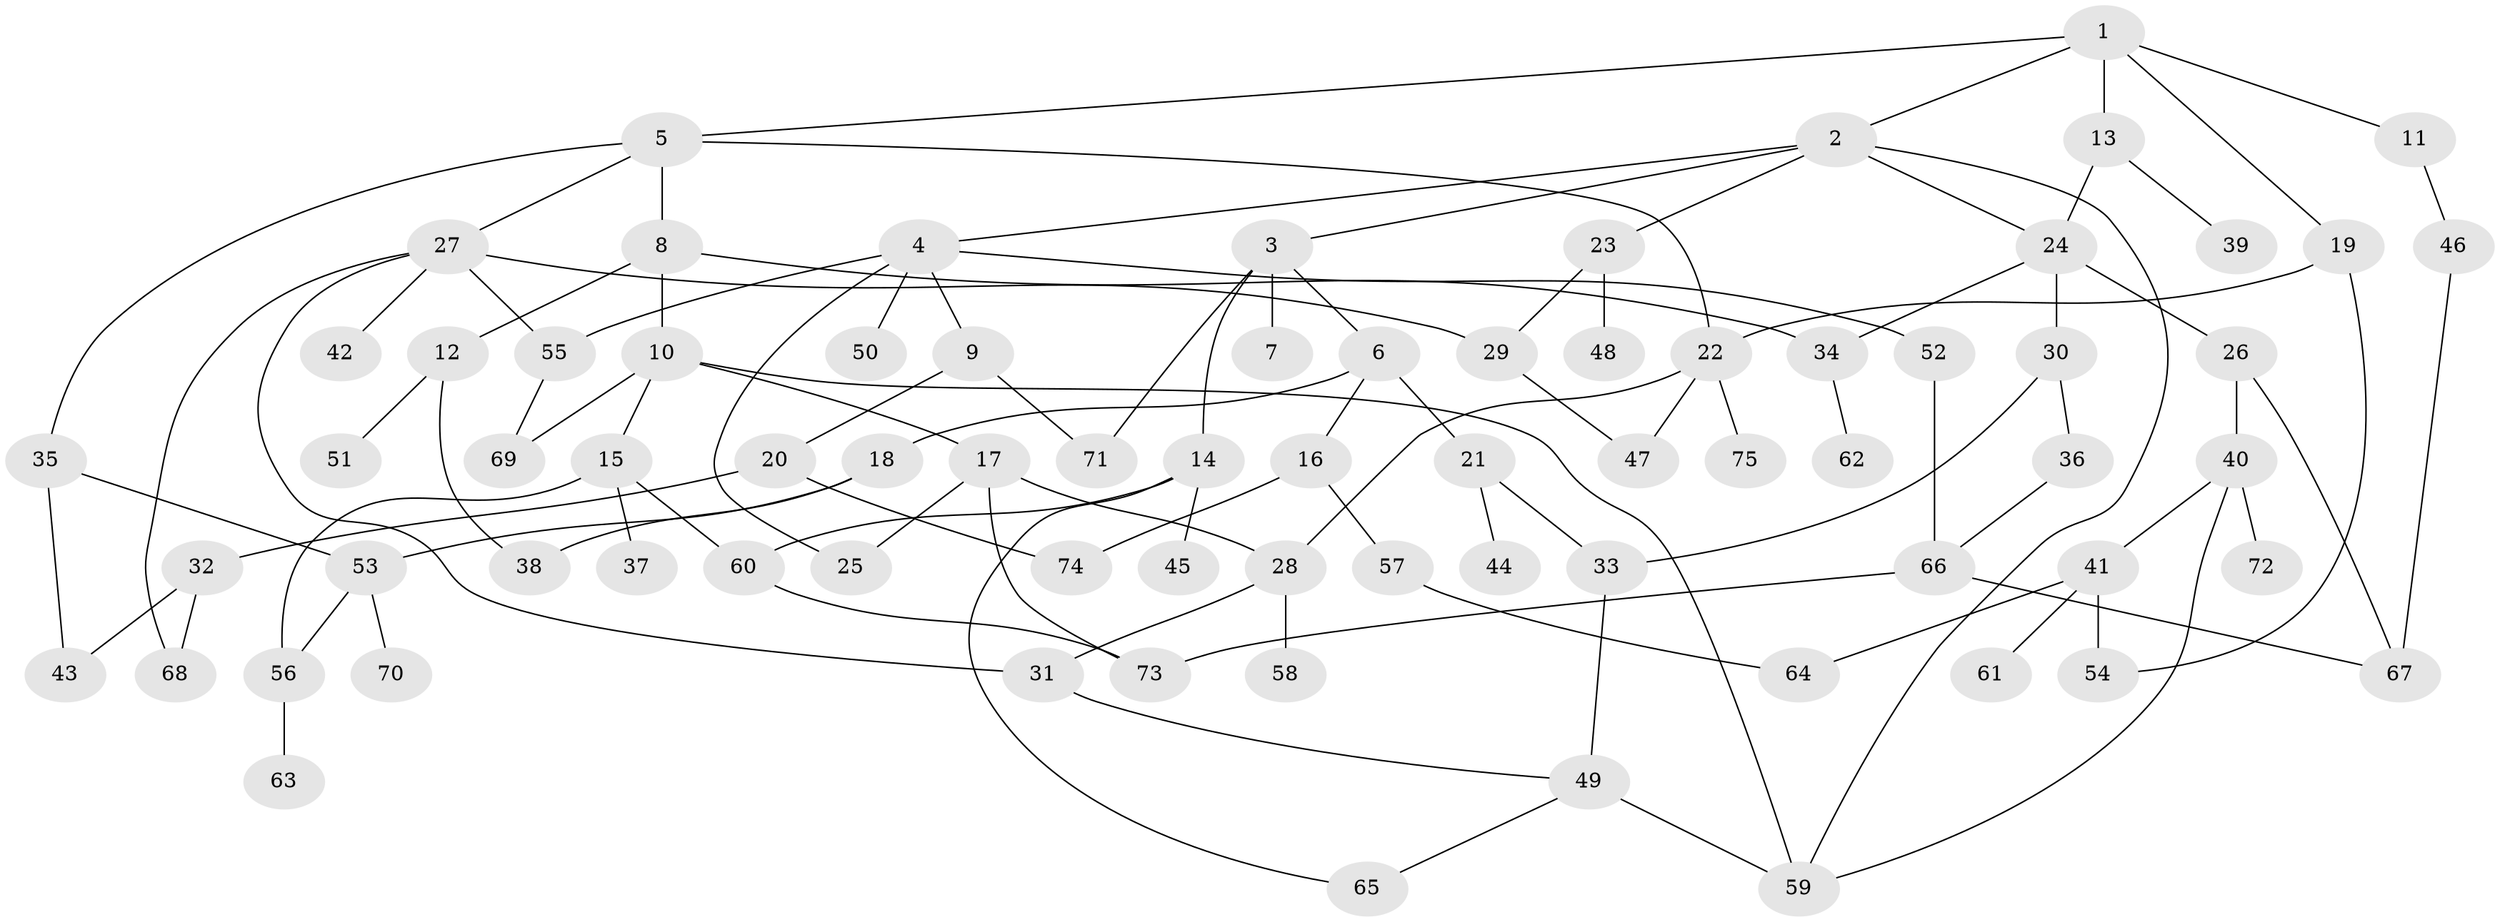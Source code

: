 // coarse degree distribution, {1: 0.2692307692307692, 2: 0.21153846153846154, 3: 0.17307692307692307, 9: 0.057692307692307696, 4: 0.1346153846153846, 5: 0.15384615384615385}
// Generated by graph-tools (version 1.1) at 2025/46/03/04/25 21:46:14]
// undirected, 75 vertices, 105 edges
graph export_dot {
graph [start="1"]
  node [color=gray90,style=filled];
  1;
  2;
  3;
  4;
  5;
  6;
  7;
  8;
  9;
  10;
  11;
  12;
  13;
  14;
  15;
  16;
  17;
  18;
  19;
  20;
  21;
  22;
  23;
  24;
  25;
  26;
  27;
  28;
  29;
  30;
  31;
  32;
  33;
  34;
  35;
  36;
  37;
  38;
  39;
  40;
  41;
  42;
  43;
  44;
  45;
  46;
  47;
  48;
  49;
  50;
  51;
  52;
  53;
  54;
  55;
  56;
  57;
  58;
  59;
  60;
  61;
  62;
  63;
  64;
  65;
  66;
  67;
  68;
  69;
  70;
  71;
  72;
  73;
  74;
  75;
  1 -- 2;
  1 -- 5;
  1 -- 11;
  1 -- 13;
  1 -- 19;
  2 -- 3;
  2 -- 4;
  2 -- 23;
  2 -- 59;
  2 -- 24;
  3 -- 6;
  3 -- 7;
  3 -- 14;
  3 -- 71;
  4 -- 9;
  4 -- 25;
  4 -- 50;
  4 -- 52;
  4 -- 55;
  5 -- 8;
  5 -- 27;
  5 -- 35;
  5 -- 22;
  6 -- 16;
  6 -- 18;
  6 -- 21;
  8 -- 10;
  8 -- 12;
  8 -- 34;
  9 -- 20;
  9 -- 71;
  10 -- 15;
  10 -- 17;
  10 -- 69;
  10 -- 59;
  11 -- 46;
  12 -- 38;
  12 -- 51;
  13 -- 24;
  13 -- 39;
  14 -- 45;
  14 -- 65;
  14 -- 60;
  15 -- 37;
  15 -- 56;
  15 -- 60;
  16 -- 57;
  16 -- 74;
  17 -- 25;
  17 -- 73;
  17 -- 28;
  18 -- 38;
  18 -- 53;
  19 -- 22;
  19 -- 54;
  20 -- 32;
  20 -- 74;
  21 -- 44;
  21 -- 33;
  22 -- 28;
  22 -- 75;
  22 -- 47;
  23 -- 48;
  23 -- 29;
  24 -- 26;
  24 -- 30;
  24 -- 34;
  26 -- 40;
  26 -- 67;
  27 -- 29;
  27 -- 42;
  27 -- 55;
  27 -- 68;
  27 -- 31;
  28 -- 31;
  28 -- 58;
  29 -- 47;
  30 -- 33;
  30 -- 36;
  31 -- 49;
  32 -- 43;
  32 -- 68;
  33 -- 49;
  34 -- 62;
  35 -- 43;
  35 -- 53;
  36 -- 66;
  40 -- 41;
  40 -- 72;
  40 -- 59;
  41 -- 61;
  41 -- 54;
  41 -- 64;
  46 -- 67;
  49 -- 59;
  49 -- 65;
  52 -- 66;
  53 -- 70;
  53 -- 56;
  55 -- 69;
  56 -- 63;
  57 -- 64;
  60 -- 73;
  66 -- 67;
  66 -- 73;
}
